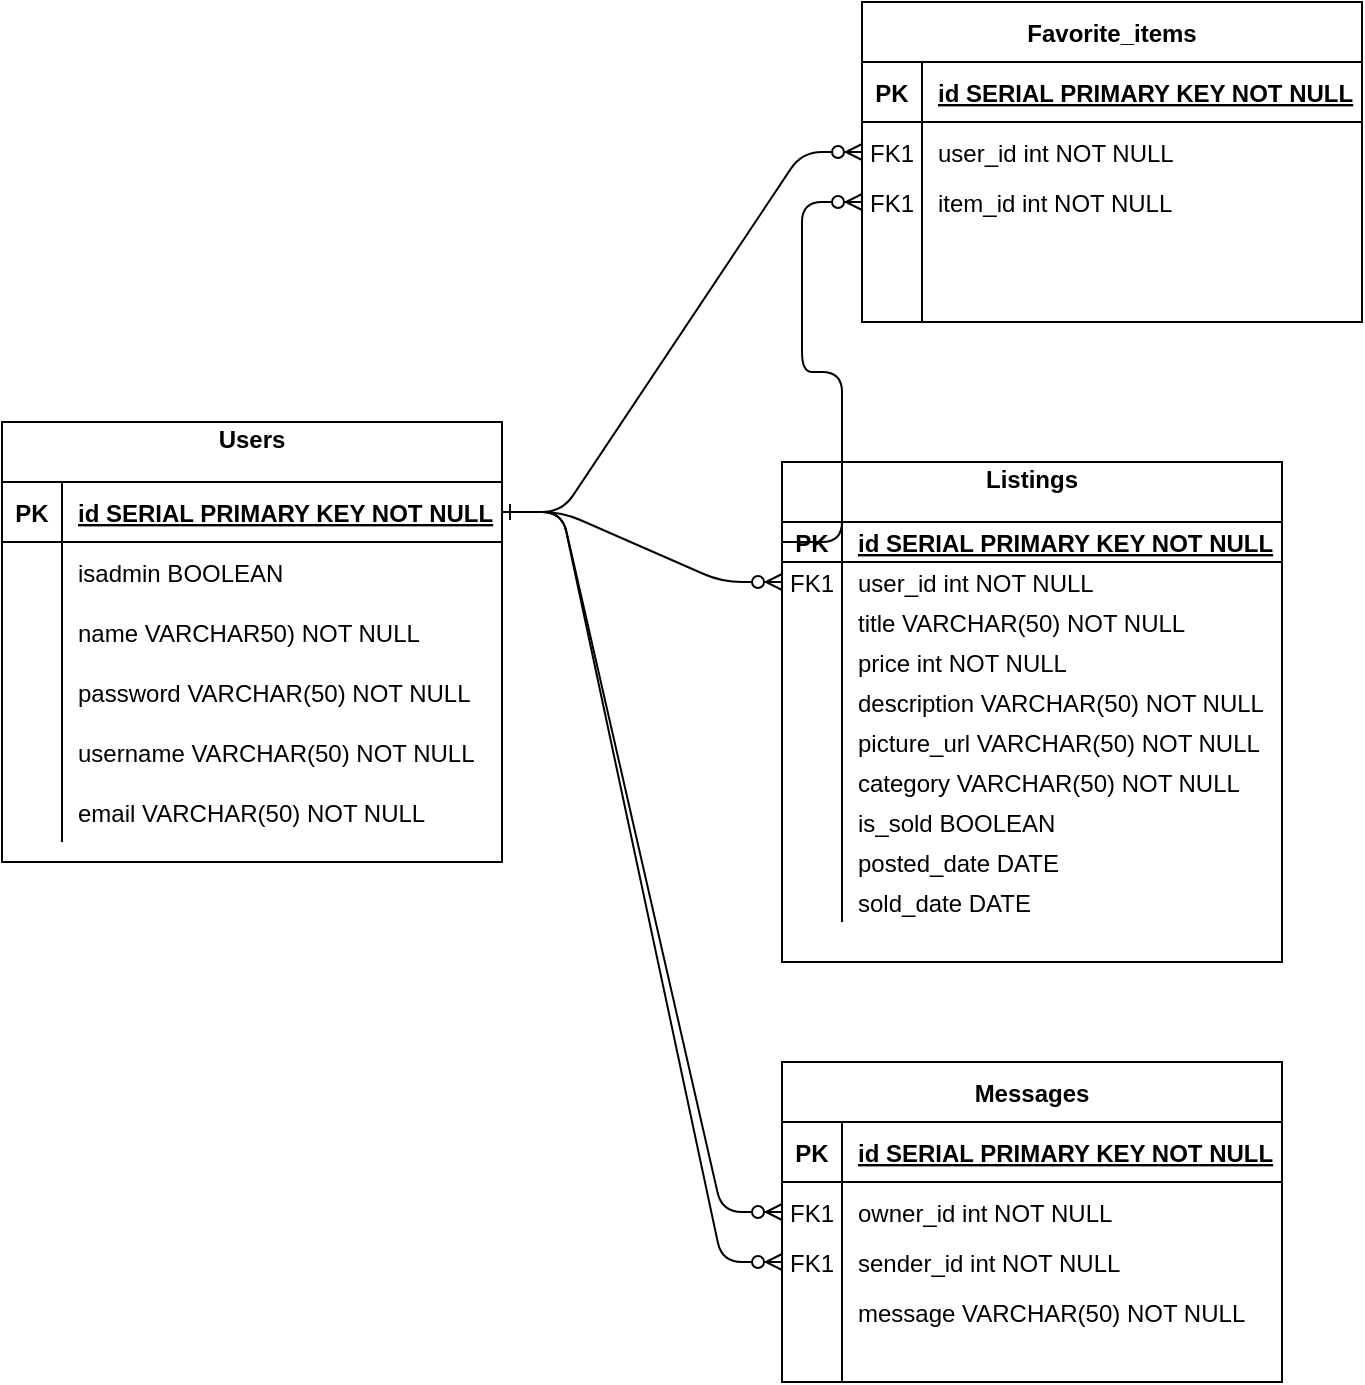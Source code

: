 <mxfile version="13.10.4" type="device"><diagram id="R2lEEEUBdFMjLlhIrx00" name="Page-1"><mxGraphModel dx="527" dy="1050" grid="1" gridSize="10" guides="1" tooltips="1" connect="1" arrows="1" fold="1" page="1" pageScale="1" pageWidth="850" pageHeight="1100" math="0" shadow="0" extFonts="Permanent Marker^https://fonts.googleapis.com/css?family=Permanent+Marker"><root><mxCell id="0"/><mxCell id="1" parent="0"/><mxCell id="C-vyLk0tnHw3VtMMgP7b-1" value="" style="edgeStyle=entityRelationEdgeStyle;endArrow=ERzeroToMany;startArrow=ERone;endFill=1;startFill=0;" parent="1" source="C-vyLk0tnHw3VtMMgP7b-24" target="C-vyLk0tnHw3VtMMgP7b-6" edge="1"><mxGeometry width="100" height="100" relative="1" as="geometry"><mxPoint x="340" y="720" as="sourcePoint"/><mxPoint x="440" y="620" as="targetPoint"/></mxGeometry></mxCell><mxCell id="C-vyLk0tnHw3VtMMgP7b-12" value="" style="edgeStyle=entityRelationEdgeStyle;endArrow=ERzeroToMany;startArrow=ERone;endFill=1;startFill=0;exitX=1;exitY=0.5;exitDx=0;exitDy=0;" parent="1" source="C-vyLk0tnHw3VtMMgP7b-24" target="C-vyLk0tnHw3VtMMgP7b-17" edge="1"><mxGeometry width="100" height="100" relative="1" as="geometry"><mxPoint x="400" y="180" as="sourcePoint"/><mxPoint x="460" y="205" as="targetPoint"/></mxGeometry></mxCell><mxCell id="C-vyLk0tnHw3VtMMgP7b-2" value="Messages" style="shape=table;startSize=30;container=1;collapsible=1;childLayout=tableLayout;fixedRows=1;rowLines=0;fontStyle=1;align=center;resizeLast=1;" parent="1" vertex="1"><mxGeometry x="420" y="580" width="250" height="160" as="geometry"/></mxCell><mxCell id="C-vyLk0tnHw3VtMMgP7b-3" value="" style="shape=partialRectangle;collapsible=0;dropTarget=0;pointerEvents=0;fillColor=none;points=[[0,0.5],[1,0.5]];portConstraint=eastwest;top=0;left=0;right=0;bottom=1;" parent="C-vyLk0tnHw3VtMMgP7b-2" vertex="1"><mxGeometry y="30" width="250" height="30" as="geometry"/></mxCell><mxCell id="C-vyLk0tnHw3VtMMgP7b-4" value="PK" style="shape=partialRectangle;overflow=hidden;connectable=0;fillColor=none;top=0;left=0;bottom=0;right=0;fontStyle=1;" parent="C-vyLk0tnHw3VtMMgP7b-3" vertex="1"><mxGeometry width="30" height="30" as="geometry"/></mxCell><mxCell id="C-vyLk0tnHw3VtMMgP7b-5" value="id SERIAL PRIMARY KEY NOT NULL " style="shape=partialRectangle;overflow=hidden;connectable=0;fillColor=none;top=0;left=0;bottom=0;right=0;align=left;spacingLeft=6;fontStyle=5;" parent="C-vyLk0tnHw3VtMMgP7b-3" vertex="1"><mxGeometry x="30" width="220" height="30" as="geometry"/></mxCell><mxCell id="C-vyLk0tnHw3VtMMgP7b-6" value="" style="shape=partialRectangle;collapsible=0;dropTarget=0;pointerEvents=0;fillColor=none;points=[[0,0.5],[1,0.5]];portConstraint=eastwest;top=0;left=0;right=0;bottom=0;" parent="C-vyLk0tnHw3VtMMgP7b-2" vertex="1"><mxGeometry y="60" width="250" height="30" as="geometry"/></mxCell><mxCell id="C-vyLk0tnHw3VtMMgP7b-7" value="FK1" style="shape=partialRectangle;overflow=hidden;connectable=0;fillColor=none;top=0;left=0;bottom=0;right=0;" parent="C-vyLk0tnHw3VtMMgP7b-6" vertex="1"><mxGeometry width="30" height="30" as="geometry"/></mxCell><mxCell id="C-vyLk0tnHw3VtMMgP7b-8" value="owner_id int NOT NULL" style="shape=partialRectangle;overflow=hidden;connectable=0;fillColor=none;top=0;left=0;bottom=0;right=0;align=left;spacingLeft=6;" parent="C-vyLk0tnHw3VtMMgP7b-6" vertex="1"><mxGeometry x="30" width="220" height="30" as="geometry"/></mxCell><mxCell id="jmjwFNuIkxVVNej8Ub8J-20" value="" style="shape=partialRectangle;collapsible=0;dropTarget=0;pointerEvents=0;fillColor=none;points=[[0,0.5],[1,0.5]];portConstraint=eastwest;top=0;left=0;right=0;bottom=0;" vertex="1" parent="C-vyLk0tnHw3VtMMgP7b-2"><mxGeometry y="90" width="250" height="20" as="geometry"/></mxCell><mxCell id="jmjwFNuIkxVVNej8Ub8J-21" value="FK1" style="shape=partialRectangle;overflow=hidden;connectable=0;fillColor=none;top=0;left=0;bottom=0;right=0;" vertex="1" parent="jmjwFNuIkxVVNej8Ub8J-20"><mxGeometry width="30" height="20" as="geometry"/></mxCell><mxCell id="jmjwFNuIkxVVNej8Ub8J-22" value="sender_id int NOT NULL" style="shape=partialRectangle;overflow=hidden;connectable=0;fillColor=none;top=0;left=0;bottom=0;right=0;align=left;spacingLeft=6;" vertex="1" parent="jmjwFNuIkxVVNej8Ub8J-20"><mxGeometry x="30" width="220" height="20" as="geometry"/></mxCell><mxCell id="jmjwFNuIkxVVNej8Ub8J-17" value="" style="shape=partialRectangle;collapsible=0;dropTarget=0;pointerEvents=0;fillColor=none;points=[[0,0.5],[1,0.5]];portConstraint=eastwest;top=0;left=0;right=0;bottom=0;" vertex="1" parent="C-vyLk0tnHw3VtMMgP7b-2"><mxGeometry y="110" width="250" height="30" as="geometry"/></mxCell><mxCell id="jmjwFNuIkxVVNej8Ub8J-18" value="" style="shape=partialRectangle;overflow=hidden;connectable=0;fillColor=none;top=0;left=0;bottom=0;right=0;" vertex="1" parent="jmjwFNuIkxVVNej8Ub8J-17"><mxGeometry width="30" height="30" as="geometry"/></mxCell><mxCell id="jmjwFNuIkxVVNej8Ub8J-19" value="message VARCHAR(50) NOT NULL" style="shape=partialRectangle;overflow=hidden;connectable=0;fillColor=none;top=0;left=0;bottom=0;right=0;align=left;spacingLeft=6;" vertex="1" parent="jmjwFNuIkxVVNej8Ub8J-17"><mxGeometry x="30" width="220" height="30" as="geometry"/></mxCell><mxCell id="C-vyLk0tnHw3VtMMgP7b-9" value="" style="shape=partialRectangle;collapsible=0;dropTarget=0;pointerEvents=0;fillColor=none;points=[[0,0.5],[1,0.5]];portConstraint=eastwest;top=0;left=0;right=0;bottom=0;" parent="C-vyLk0tnHw3VtMMgP7b-2" vertex="1"><mxGeometry y="140" width="250" height="20" as="geometry"/></mxCell><mxCell id="C-vyLk0tnHw3VtMMgP7b-10" value="" style="shape=partialRectangle;overflow=hidden;connectable=0;fillColor=none;top=0;left=0;bottom=0;right=0;" parent="C-vyLk0tnHw3VtMMgP7b-9" vertex="1"><mxGeometry width="30" height="20" as="geometry"/></mxCell><mxCell id="C-vyLk0tnHw3VtMMgP7b-11" value="" style="shape=partialRectangle;overflow=hidden;connectable=0;fillColor=none;top=0;left=0;bottom=0;right=0;align=left;spacingLeft=6;" parent="C-vyLk0tnHw3VtMMgP7b-9" vertex="1"><mxGeometry x="30" width="220" height="20" as="geometry"/></mxCell><mxCell id="C-vyLk0tnHw3VtMMgP7b-13" value="Listings&#xA;" style="shape=table;startSize=30;container=1;collapsible=1;childLayout=tableLayout;fixedRows=1;rowLines=0;fontStyle=1;align=center;resizeLast=1;" parent="1" vertex="1"><mxGeometry x="420" y="280" width="250" height="250" as="geometry"/></mxCell><mxCell id="C-vyLk0tnHw3VtMMgP7b-14" value="" style="shape=partialRectangle;collapsible=0;dropTarget=0;pointerEvents=0;fillColor=none;points=[[0,0.5],[1,0.5]];portConstraint=eastwest;top=0;left=0;right=0;bottom=1;" parent="C-vyLk0tnHw3VtMMgP7b-13" vertex="1"><mxGeometry y="30" width="250" height="20" as="geometry"/></mxCell><mxCell id="C-vyLk0tnHw3VtMMgP7b-15" value="PK" style="shape=partialRectangle;overflow=hidden;connectable=0;fillColor=none;top=0;left=0;bottom=0;right=0;fontStyle=1;" parent="C-vyLk0tnHw3VtMMgP7b-14" vertex="1"><mxGeometry width="30" height="20" as="geometry"/></mxCell><mxCell id="C-vyLk0tnHw3VtMMgP7b-16" value="id SERIAL PRIMARY KEY NOT NULL " style="shape=partialRectangle;overflow=hidden;connectable=0;fillColor=none;top=0;left=0;bottom=0;right=0;align=left;spacingLeft=6;fontStyle=5;" parent="C-vyLk0tnHw3VtMMgP7b-14" vertex="1"><mxGeometry x="30" width="220" height="20" as="geometry"/></mxCell><mxCell id="C-vyLk0tnHw3VtMMgP7b-17" value="" style="shape=partialRectangle;collapsible=0;dropTarget=0;pointerEvents=0;fillColor=none;points=[[0,0.5],[1,0.5]];portConstraint=eastwest;top=0;left=0;right=0;bottom=0;" parent="C-vyLk0tnHw3VtMMgP7b-13" vertex="1"><mxGeometry y="50" width="250" height="20" as="geometry"/></mxCell><mxCell id="C-vyLk0tnHw3VtMMgP7b-18" value="FK1" style="shape=partialRectangle;overflow=hidden;connectable=0;fillColor=none;top=0;left=0;bottom=0;right=0;" parent="C-vyLk0tnHw3VtMMgP7b-17" vertex="1"><mxGeometry width="30" height="20" as="geometry"/></mxCell><mxCell id="C-vyLk0tnHw3VtMMgP7b-19" value="user_id int NOT NULL" style="shape=partialRectangle;overflow=hidden;connectable=0;fillColor=none;top=0;left=0;bottom=0;right=0;align=left;spacingLeft=6;" parent="C-vyLk0tnHw3VtMMgP7b-17" vertex="1"><mxGeometry x="30" width="220" height="20" as="geometry"/></mxCell><mxCell id="jmjwFNuIkxVVNej8Ub8J-27" value="" style="shape=partialRectangle;collapsible=0;dropTarget=0;pointerEvents=0;fillColor=none;points=[[0,0.5],[1,0.5]];portConstraint=eastwest;top=0;left=0;right=0;bottom=0;" vertex="1" parent="C-vyLk0tnHw3VtMMgP7b-13"><mxGeometry y="70" width="250" height="20" as="geometry"/></mxCell><mxCell id="jmjwFNuIkxVVNej8Ub8J-28" value="" style="shape=partialRectangle;overflow=hidden;connectable=0;fillColor=none;top=0;left=0;bottom=0;right=0;" vertex="1" parent="jmjwFNuIkxVVNej8Ub8J-27"><mxGeometry width="30" height="20" as="geometry"/></mxCell><mxCell id="jmjwFNuIkxVVNej8Ub8J-29" value="title VARCHAR(50) NOT NULL" style="shape=partialRectangle;overflow=hidden;connectable=0;fillColor=none;top=0;left=0;bottom=0;right=0;align=left;spacingLeft=6;" vertex="1" parent="jmjwFNuIkxVVNej8Ub8J-27"><mxGeometry x="30" width="220" height="20" as="geometry"/></mxCell><mxCell id="jmjwFNuIkxVVNej8Ub8J-30" value="" style="shape=partialRectangle;collapsible=0;dropTarget=0;pointerEvents=0;fillColor=none;points=[[0,0.5],[1,0.5]];portConstraint=eastwest;top=0;left=0;right=0;bottom=0;" vertex="1" parent="C-vyLk0tnHw3VtMMgP7b-13"><mxGeometry y="90" width="250" height="20" as="geometry"/></mxCell><mxCell id="jmjwFNuIkxVVNej8Ub8J-31" value="" style="shape=partialRectangle;overflow=hidden;connectable=0;fillColor=none;top=0;left=0;bottom=0;right=0;" vertex="1" parent="jmjwFNuIkxVVNej8Ub8J-30"><mxGeometry width="30" height="20" as="geometry"/></mxCell><mxCell id="jmjwFNuIkxVVNej8Ub8J-32" value="price int NOT NULL" style="shape=partialRectangle;overflow=hidden;connectable=0;fillColor=none;top=0;left=0;bottom=0;right=0;align=left;spacingLeft=6;" vertex="1" parent="jmjwFNuIkxVVNej8Ub8J-30"><mxGeometry x="30" width="220" height="20" as="geometry"/></mxCell><mxCell id="jmjwFNuIkxVVNej8Ub8J-33" value="" style="shape=partialRectangle;collapsible=0;dropTarget=0;pointerEvents=0;fillColor=none;points=[[0,0.5],[1,0.5]];portConstraint=eastwest;top=0;left=0;right=0;bottom=0;" vertex="1" parent="C-vyLk0tnHw3VtMMgP7b-13"><mxGeometry y="110" width="250" height="20" as="geometry"/></mxCell><mxCell id="jmjwFNuIkxVVNej8Ub8J-34" value="" style="shape=partialRectangle;overflow=hidden;connectable=0;fillColor=none;top=0;left=0;bottom=0;right=0;" vertex="1" parent="jmjwFNuIkxVVNej8Ub8J-33"><mxGeometry width="30" height="20" as="geometry"/></mxCell><mxCell id="jmjwFNuIkxVVNej8Ub8J-35" value="description VARCHAR(50) NOT NULL" style="shape=partialRectangle;overflow=hidden;connectable=0;fillColor=none;top=0;left=0;bottom=0;right=0;align=left;spacingLeft=6;" vertex="1" parent="jmjwFNuIkxVVNej8Ub8J-33"><mxGeometry x="30" width="220" height="20" as="geometry"/></mxCell><mxCell id="jmjwFNuIkxVVNej8Ub8J-42" value="" style="shape=partialRectangle;collapsible=0;dropTarget=0;pointerEvents=0;fillColor=none;points=[[0,0.5],[1,0.5]];portConstraint=eastwest;top=0;left=0;right=0;bottom=0;" vertex="1" parent="C-vyLk0tnHw3VtMMgP7b-13"><mxGeometry y="130" width="250" height="20" as="geometry"/></mxCell><mxCell id="jmjwFNuIkxVVNej8Ub8J-43" value="" style="shape=partialRectangle;overflow=hidden;connectable=0;fillColor=none;top=0;left=0;bottom=0;right=0;" vertex="1" parent="jmjwFNuIkxVVNej8Ub8J-42"><mxGeometry width="30" height="20" as="geometry"/></mxCell><mxCell id="jmjwFNuIkxVVNej8Ub8J-44" value="picture_url VARCHAR(50) NOT NULL" style="shape=partialRectangle;overflow=hidden;connectable=0;fillColor=none;top=0;left=0;bottom=0;right=0;align=left;spacingLeft=6;" vertex="1" parent="jmjwFNuIkxVVNej8Ub8J-42"><mxGeometry x="30" width="220" height="20" as="geometry"/></mxCell><mxCell id="jmjwFNuIkxVVNej8Ub8J-45" value="" style="shape=partialRectangle;collapsible=0;dropTarget=0;pointerEvents=0;fillColor=none;points=[[0,0.5],[1,0.5]];portConstraint=eastwest;top=0;left=0;right=0;bottom=0;" vertex="1" parent="C-vyLk0tnHw3VtMMgP7b-13"><mxGeometry y="150" width="250" height="20" as="geometry"/></mxCell><mxCell id="jmjwFNuIkxVVNej8Ub8J-46" value="" style="shape=partialRectangle;overflow=hidden;connectable=0;fillColor=none;top=0;left=0;bottom=0;right=0;" vertex="1" parent="jmjwFNuIkxVVNej8Ub8J-45"><mxGeometry width="30" height="20" as="geometry"/></mxCell><mxCell id="jmjwFNuIkxVVNej8Ub8J-47" value="category VARCHAR(50) NOT NULL" style="shape=partialRectangle;overflow=hidden;connectable=0;fillColor=none;top=0;left=0;bottom=0;right=0;align=left;spacingLeft=6;" vertex="1" parent="jmjwFNuIkxVVNej8Ub8J-45"><mxGeometry x="30" width="220" height="20" as="geometry"/></mxCell><mxCell id="jmjwFNuIkxVVNej8Ub8J-48" value="" style="shape=partialRectangle;collapsible=0;dropTarget=0;pointerEvents=0;fillColor=none;points=[[0,0.5],[1,0.5]];portConstraint=eastwest;top=0;left=0;right=0;bottom=0;" vertex="1" parent="C-vyLk0tnHw3VtMMgP7b-13"><mxGeometry y="170" width="250" height="20" as="geometry"/></mxCell><mxCell id="jmjwFNuIkxVVNej8Ub8J-49" value="" style="shape=partialRectangle;overflow=hidden;connectable=0;fillColor=none;top=0;left=0;bottom=0;right=0;" vertex="1" parent="jmjwFNuIkxVVNej8Ub8J-48"><mxGeometry width="30" height="20" as="geometry"/></mxCell><mxCell id="jmjwFNuIkxVVNej8Ub8J-50" value="is_sold BOOLEAN" style="shape=partialRectangle;overflow=hidden;connectable=0;fillColor=none;top=0;left=0;bottom=0;right=0;align=left;spacingLeft=6;" vertex="1" parent="jmjwFNuIkxVVNej8Ub8J-48"><mxGeometry x="30" width="220" height="20" as="geometry"/></mxCell><mxCell id="jmjwFNuIkxVVNej8Ub8J-51" value="" style="shape=partialRectangle;collapsible=0;dropTarget=0;pointerEvents=0;fillColor=none;points=[[0,0.5],[1,0.5]];portConstraint=eastwest;top=0;left=0;right=0;bottom=0;" vertex="1" parent="C-vyLk0tnHw3VtMMgP7b-13"><mxGeometry y="190" width="250" height="20" as="geometry"/></mxCell><mxCell id="jmjwFNuIkxVVNej8Ub8J-52" value="" style="shape=partialRectangle;overflow=hidden;connectable=0;fillColor=none;top=0;left=0;bottom=0;right=0;" vertex="1" parent="jmjwFNuIkxVVNej8Ub8J-51"><mxGeometry width="30" height="20" as="geometry"/></mxCell><mxCell id="jmjwFNuIkxVVNej8Ub8J-53" value="posted_date DATE" style="shape=partialRectangle;overflow=hidden;connectable=0;fillColor=none;top=0;left=0;bottom=0;right=0;align=left;spacingLeft=6;" vertex="1" parent="jmjwFNuIkxVVNej8Ub8J-51"><mxGeometry x="30" width="220" height="20" as="geometry"/></mxCell><mxCell id="jmjwFNuIkxVVNej8Ub8J-54" value="" style="shape=partialRectangle;collapsible=0;dropTarget=0;pointerEvents=0;fillColor=none;points=[[0,0.5],[1,0.5]];portConstraint=eastwest;top=0;left=0;right=0;bottom=0;" vertex="1" parent="C-vyLk0tnHw3VtMMgP7b-13"><mxGeometry y="210" width="250" height="20" as="geometry"/></mxCell><mxCell id="jmjwFNuIkxVVNej8Ub8J-55" value="" style="shape=partialRectangle;overflow=hidden;connectable=0;fillColor=none;top=0;left=0;bottom=0;right=0;" vertex="1" parent="jmjwFNuIkxVVNej8Ub8J-54"><mxGeometry width="30" height="20" as="geometry"/></mxCell><mxCell id="jmjwFNuIkxVVNej8Ub8J-56" value="sold_date DATE" style="shape=partialRectangle;overflow=hidden;connectable=0;fillColor=none;top=0;left=0;bottom=0;right=0;align=left;spacingLeft=6;" vertex="1" parent="jmjwFNuIkxVVNej8Ub8J-54"><mxGeometry x="30" width="220" height="20" as="geometry"/></mxCell><mxCell id="C-vyLk0tnHw3VtMMgP7b-23" value="Users&#xA;" style="shape=table;startSize=30;container=1;collapsible=1;childLayout=tableLayout;fixedRows=1;rowLines=0;fontStyle=1;align=center;resizeLast=1;" parent="1" vertex="1"><mxGeometry x="30" y="260" width="250" height="220" as="geometry"/></mxCell><mxCell id="C-vyLk0tnHw3VtMMgP7b-24" value="" style="shape=partialRectangle;collapsible=0;dropTarget=0;pointerEvents=0;fillColor=none;points=[[0,0.5],[1,0.5]];portConstraint=eastwest;top=0;left=0;right=0;bottom=1;" parent="C-vyLk0tnHw3VtMMgP7b-23" vertex="1"><mxGeometry y="30" width="250" height="30" as="geometry"/></mxCell><mxCell id="C-vyLk0tnHw3VtMMgP7b-25" value="PK" style="shape=partialRectangle;overflow=hidden;connectable=0;fillColor=none;top=0;left=0;bottom=0;right=0;fontStyle=1;" parent="C-vyLk0tnHw3VtMMgP7b-24" vertex="1"><mxGeometry width="30" height="30" as="geometry"/></mxCell><mxCell id="C-vyLk0tnHw3VtMMgP7b-26" value="id SERIAL PRIMARY KEY NOT NULL " style="shape=partialRectangle;overflow=hidden;connectable=0;fillColor=none;top=0;left=0;bottom=0;right=0;align=left;spacingLeft=6;fontStyle=5;" parent="C-vyLk0tnHw3VtMMgP7b-24" vertex="1"><mxGeometry x="30" width="220" height="30" as="geometry"/></mxCell><mxCell id="C-vyLk0tnHw3VtMMgP7b-27" value="" style="shape=partialRectangle;collapsible=0;dropTarget=0;pointerEvents=0;fillColor=none;points=[[0,0.5],[1,0.5]];portConstraint=eastwest;top=0;left=0;right=0;bottom=0;" parent="C-vyLk0tnHw3VtMMgP7b-23" vertex="1"><mxGeometry y="60" width="250" height="30" as="geometry"/></mxCell><mxCell id="C-vyLk0tnHw3VtMMgP7b-28" value="" style="shape=partialRectangle;overflow=hidden;connectable=0;fillColor=none;top=0;left=0;bottom=0;right=0;" parent="C-vyLk0tnHw3VtMMgP7b-27" vertex="1"><mxGeometry width="30" height="30" as="geometry"/></mxCell><mxCell id="C-vyLk0tnHw3VtMMgP7b-29" value="isadmin BOOLEAN" style="shape=partialRectangle;overflow=hidden;connectable=0;fillColor=none;top=0;left=0;bottom=0;right=0;align=left;spacingLeft=6;" parent="C-vyLk0tnHw3VtMMgP7b-27" vertex="1"><mxGeometry x="30" width="220" height="30" as="geometry"/></mxCell><mxCell id="jmjwFNuIkxVVNej8Ub8J-1" value="" style="shape=partialRectangle;collapsible=0;dropTarget=0;pointerEvents=0;fillColor=none;points=[[0,0.5],[1,0.5]];portConstraint=eastwest;top=0;left=0;right=0;bottom=0;" vertex="1" parent="C-vyLk0tnHw3VtMMgP7b-23"><mxGeometry y="90" width="250" height="30" as="geometry"/></mxCell><mxCell id="jmjwFNuIkxVVNej8Ub8J-2" value="" style="shape=partialRectangle;overflow=hidden;connectable=0;fillColor=none;top=0;left=0;bottom=0;right=0;" vertex="1" parent="jmjwFNuIkxVVNej8Ub8J-1"><mxGeometry width="30" height="30" as="geometry"/></mxCell><mxCell id="jmjwFNuIkxVVNej8Ub8J-3" value="name VARCHAR50) NOT NULL" style="shape=partialRectangle;overflow=hidden;connectable=0;fillColor=none;top=0;left=0;bottom=0;right=0;align=left;spacingLeft=6;" vertex="1" parent="jmjwFNuIkxVVNej8Ub8J-1"><mxGeometry x="30" width="220" height="30" as="geometry"/></mxCell><mxCell id="jmjwFNuIkxVVNej8Ub8J-4" value="" style="shape=partialRectangle;collapsible=0;dropTarget=0;pointerEvents=0;fillColor=none;points=[[0,0.5],[1,0.5]];portConstraint=eastwest;top=0;left=0;right=0;bottom=0;" vertex="1" parent="C-vyLk0tnHw3VtMMgP7b-23"><mxGeometry y="120" width="250" height="30" as="geometry"/></mxCell><mxCell id="jmjwFNuIkxVVNej8Ub8J-5" value="" style="shape=partialRectangle;overflow=hidden;connectable=0;fillColor=none;top=0;left=0;bottom=0;right=0;" vertex="1" parent="jmjwFNuIkxVVNej8Ub8J-4"><mxGeometry width="30" height="30" as="geometry"/></mxCell><mxCell id="jmjwFNuIkxVVNej8Ub8J-6" value="password VARCHAR(50) NOT NULL" style="shape=partialRectangle;overflow=hidden;connectable=0;fillColor=none;top=0;left=0;bottom=0;right=0;align=left;spacingLeft=6;" vertex="1" parent="jmjwFNuIkxVVNej8Ub8J-4"><mxGeometry x="30" width="220" height="30" as="geometry"/></mxCell><mxCell id="jmjwFNuIkxVVNej8Ub8J-7" value="" style="shape=partialRectangle;collapsible=0;dropTarget=0;pointerEvents=0;fillColor=none;points=[[0,0.5],[1,0.5]];portConstraint=eastwest;top=0;left=0;right=0;bottom=0;" vertex="1" parent="C-vyLk0tnHw3VtMMgP7b-23"><mxGeometry y="150" width="250" height="30" as="geometry"/></mxCell><mxCell id="jmjwFNuIkxVVNej8Ub8J-8" value="" style="shape=partialRectangle;overflow=hidden;connectable=0;fillColor=none;top=0;left=0;bottom=0;right=0;" vertex="1" parent="jmjwFNuIkxVVNej8Ub8J-7"><mxGeometry width="30" height="30" as="geometry"/></mxCell><mxCell id="jmjwFNuIkxVVNej8Ub8J-9" value="username VARCHAR(50) NOT NULL" style="shape=partialRectangle;overflow=hidden;connectable=0;fillColor=none;top=0;left=0;bottom=0;right=0;align=left;spacingLeft=6;" vertex="1" parent="jmjwFNuIkxVVNej8Ub8J-7"><mxGeometry x="30" width="220" height="30" as="geometry"/></mxCell><mxCell id="jmjwFNuIkxVVNej8Ub8J-10" value="" style="shape=partialRectangle;collapsible=0;dropTarget=0;pointerEvents=0;fillColor=none;points=[[0,0.5],[1,0.5]];portConstraint=eastwest;top=0;left=0;right=0;bottom=0;" vertex="1" parent="C-vyLk0tnHw3VtMMgP7b-23"><mxGeometry y="180" width="250" height="30" as="geometry"/></mxCell><mxCell id="jmjwFNuIkxVVNej8Ub8J-11" value="" style="shape=partialRectangle;overflow=hidden;connectable=0;fillColor=none;top=0;left=0;bottom=0;right=0;" vertex="1" parent="jmjwFNuIkxVVNej8Ub8J-10"><mxGeometry width="30" height="30" as="geometry"/></mxCell><mxCell id="jmjwFNuIkxVVNej8Ub8J-12" value="email VARCHAR(50) NOT NULL" style="shape=partialRectangle;overflow=hidden;connectable=0;fillColor=none;top=0;left=0;bottom=0;right=0;align=left;spacingLeft=6;" vertex="1" parent="jmjwFNuIkxVVNej8Ub8J-10"><mxGeometry x="30" width="220" height="30" as="geometry"/></mxCell><mxCell id="jmjwFNuIkxVVNej8Ub8J-57" value="" style="edgeStyle=entityRelationEdgeStyle;fontSize=12;html=1;endArrow=ERzeroToMany;endFill=1;entryX=0;entryY=0.5;entryDx=0;entryDy=0;exitX=1;exitY=0.5;exitDx=0;exitDy=0;" edge="1" parent="1" source="C-vyLk0tnHw3VtMMgP7b-24" target="jmjwFNuIkxVVNej8Ub8J-20"><mxGeometry width="100" height="100" relative="1" as="geometry"><mxPoint x="150" y="540" as="sourcePoint"/><mxPoint x="250" y="440" as="targetPoint"/></mxGeometry></mxCell><mxCell id="jmjwFNuIkxVVNej8Ub8J-58" value="Favorite_items" style="shape=table;startSize=30;container=1;collapsible=1;childLayout=tableLayout;fixedRows=1;rowLines=0;fontStyle=1;align=center;resizeLast=1;" vertex="1" parent="1"><mxGeometry x="460" y="50" width="250" height="160" as="geometry"/></mxCell><mxCell id="jmjwFNuIkxVVNej8Ub8J-59" value="" style="shape=partialRectangle;collapsible=0;dropTarget=0;pointerEvents=0;fillColor=none;points=[[0,0.5],[1,0.5]];portConstraint=eastwest;top=0;left=0;right=0;bottom=1;" vertex="1" parent="jmjwFNuIkxVVNej8Ub8J-58"><mxGeometry y="30" width="250" height="30" as="geometry"/></mxCell><mxCell id="jmjwFNuIkxVVNej8Ub8J-60" value="PK" style="shape=partialRectangle;overflow=hidden;connectable=0;fillColor=none;top=0;left=0;bottom=0;right=0;fontStyle=1;" vertex="1" parent="jmjwFNuIkxVVNej8Ub8J-59"><mxGeometry width="30" height="30" as="geometry"/></mxCell><mxCell id="jmjwFNuIkxVVNej8Ub8J-61" value="id SERIAL PRIMARY KEY NOT NULL " style="shape=partialRectangle;overflow=hidden;connectable=0;fillColor=none;top=0;left=0;bottom=0;right=0;align=left;spacingLeft=6;fontStyle=5;" vertex="1" parent="jmjwFNuIkxVVNej8Ub8J-59"><mxGeometry x="30" width="220" height="30" as="geometry"/></mxCell><mxCell id="jmjwFNuIkxVVNej8Ub8J-62" value="" style="shape=partialRectangle;collapsible=0;dropTarget=0;pointerEvents=0;fillColor=none;points=[[0,0.5],[1,0.5]];portConstraint=eastwest;top=0;left=0;right=0;bottom=0;" vertex="1" parent="jmjwFNuIkxVVNej8Ub8J-58"><mxGeometry y="60" width="250" height="30" as="geometry"/></mxCell><mxCell id="jmjwFNuIkxVVNej8Ub8J-63" value="FK1" style="shape=partialRectangle;overflow=hidden;connectable=0;fillColor=none;top=0;left=0;bottom=0;right=0;" vertex="1" parent="jmjwFNuIkxVVNej8Ub8J-62"><mxGeometry width="30" height="30" as="geometry"/></mxCell><mxCell id="jmjwFNuIkxVVNej8Ub8J-64" value="user_id int NOT NULL" style="shape=partialRectangle;overflow=hidden;connectable=0;fillColor=none;top=0;left=0;bottom=0;right=0;align=left;spacingLeft=6;" vertex="1" parent="jmjwFNuIkxVVNej8Ub8J-62"><mxGeometry x="30" width="220" height="30" as="geometry"/></mxCell><mxCell id="jmjwFNuIkxVVNej8Ub8J-65" value="" style="shape=partialRectangle;collapsible=0;dropTarget=0;pointerEvents=0;fillColor=none;points=[[0,0.5],[1,0.5]];portConstraint=eastwest;top=0;left=0;right=0;bottom=0;" vertex="1" parent="jmjwFNuIkxVVNej8Ub8J-58"><mxGeometry y="90" width="250" height="20" as="geometry"/></mxCell><mxCell id="jmjwFNuIkxVVNej8Ub8J-66" value="FK1" style="shape=partialRectangle;overflow=hidden;connectable=0;fillColor=none;top=0;left=0;bottom=0;right=0;" vertex="1" parent="jmjwFNuIkxVVNej8Ub8J-65"><mxGeometry width="30" height="20" as="geometry"/></mxCell><mxCell id="jmjwFNuIkxVVNej8Ub8J-67" value="item_id int NOT NULL" style="shape=partialRectangle;overflow=hidden;connectable=0;fillColor=none;top=0;left=0;bottom=0;right=0;align=left;spacingLeft=6;" vertex="1" parent="jmjwFNuIkxVVNej8Ub8J-65"><mxGeometry x="30" width="220" height="20" as="geometry"/></mxCell><mxCell id="jmjwFNuIkxVVNej8Ub8J-68" value="" style="shape=partialRectangle;collapsible=0;dropTarget=0;pointerEvents=0;fillColor=none;points=[[0,0.5],[1,0.5]];portConstraint=eastwest;top=0;left=0;right=0;bottom=0;" vertex="1" parent="jmjwFNuIkxVVNej8Ub8J-58"><mxGeometry y="110" width="250" height="30" as="geometry"/></mxCell><mxCell id="jmjwFNuIkxVVNej8Ub8J-69" value="" style="shape=partialRectangle;overflow=hidden;connectable=0;fillColor=none;top=0;left=0;bottom=0;right=0;" vertex="1" parent="jmjwFNuIkxVVNej8Ub8J-68"><mxGeometry width="30" height="30" as="geometry"/></mxCell><mxCell id="jmjwFNuIkxVVNej8Ub8J-70" value="" style="shape=partialRectangle;overflow=hidden;connectable=0;fillColor=none;top=0;left=0;bottom=0;right=0;align=left;spacingLeft=6;" vertex="1" parent="jmjwFNuIkxVVNej8Ub8J-68"><mxGeometry x="30" width="220" height="30" as="geometry"/></mxCell><mxCell id="jmjwFNuIkxVVNej8Ub8J-71" value="" style="shape=partialRectangle;collapsible=0;dropTarget=0;pointerEvents=0;fillColor=none;points=[[0,0.5],[1,0.5]];portConstraint=eastwest;top=0;left=0;right=0;bottom=0;" vertex="1" parent="jmjwFNuIkxVVNej8Ub8J-58"><mxGeometry y="140" width="250" height="20" as="geometry"/></mxCell><mxCell id="jmjwFNuIkxVVNej8Ub8J-72" value="" style="shape=partialRectangle;overflow=hidden;connectable=0;fillColor=none;top=0;left=0;bottom=0;right=0;" vertex="1" parent="jmjwFNuIkxVVNej8Ub8J-71"><mxGeometry width="30" height="20" as="geometry"/></mxCell><mxCell id="jmjwFNuIkxVVNej8Ub8J-73" value="" style="shape=partialRectangle;overflow=hidden;connectable=0;fillColor=none;top=0;left=0;bottom=0;right=0;align=left;spacingLeft=6;" vertex="1" parent="jmjwFNuIkxVVNej8Ub8J-71"><mxGeometry x="30" width="220" height="20" as="geometry"/></mxCell><mxCell id="jmjwFNuIkxVVNej8Ub8J-74" value="" style="edgeStyle=entityRelationEdgeStyle;fontSize=12;html=1;endArrow=ERzeroToMany;endFill=1;entryX=0;entryY=0.5;entryDx=0;entryDy=0;exitX=1;exitY=0.5;exitDx=0;exitDy=0;" edge="1" parent="1" source="C-vyLk0tnHw3VtMMgP7b-24" target="jmjwFNuIkxVVNej8Ub8J-62"><mxGeometry width="100" height="100" relative="1" as="geometry"><mxPoint x="150" y="400" as="sourcePoint"/><mxPoint x="250" y="300" as="targetPoint"/></mxGeometry></mxCell><mxCell id="jmjwFNuIkxVVNej8Ub8J-76" value="" style="edgeStyle=entityRelationEdgeStyle;fontSize=12;html=1;endArrow=ERzeroToMany;endFill=1;entryX=0;entryY=0.5;entryDx=0;entryDy=0;exitX=0;exitY=0.5;exitDx=0;exitDy=0;" edge="1" parent="1" source="C-vyLk0tnHw3VtMMgP7b-14" target="jmjwFNuIkxVVNej8Ub8J-65"><mxGeometry width="100" height="100" relative="1" as="geometry"><mxPoint x="150" y="400" as="sourcePoint"/><mxPoint x="250" y="300" as="targetPoint"/></mxGeometry></mxCell></root></mxGraphModel></diagram></mxfile>